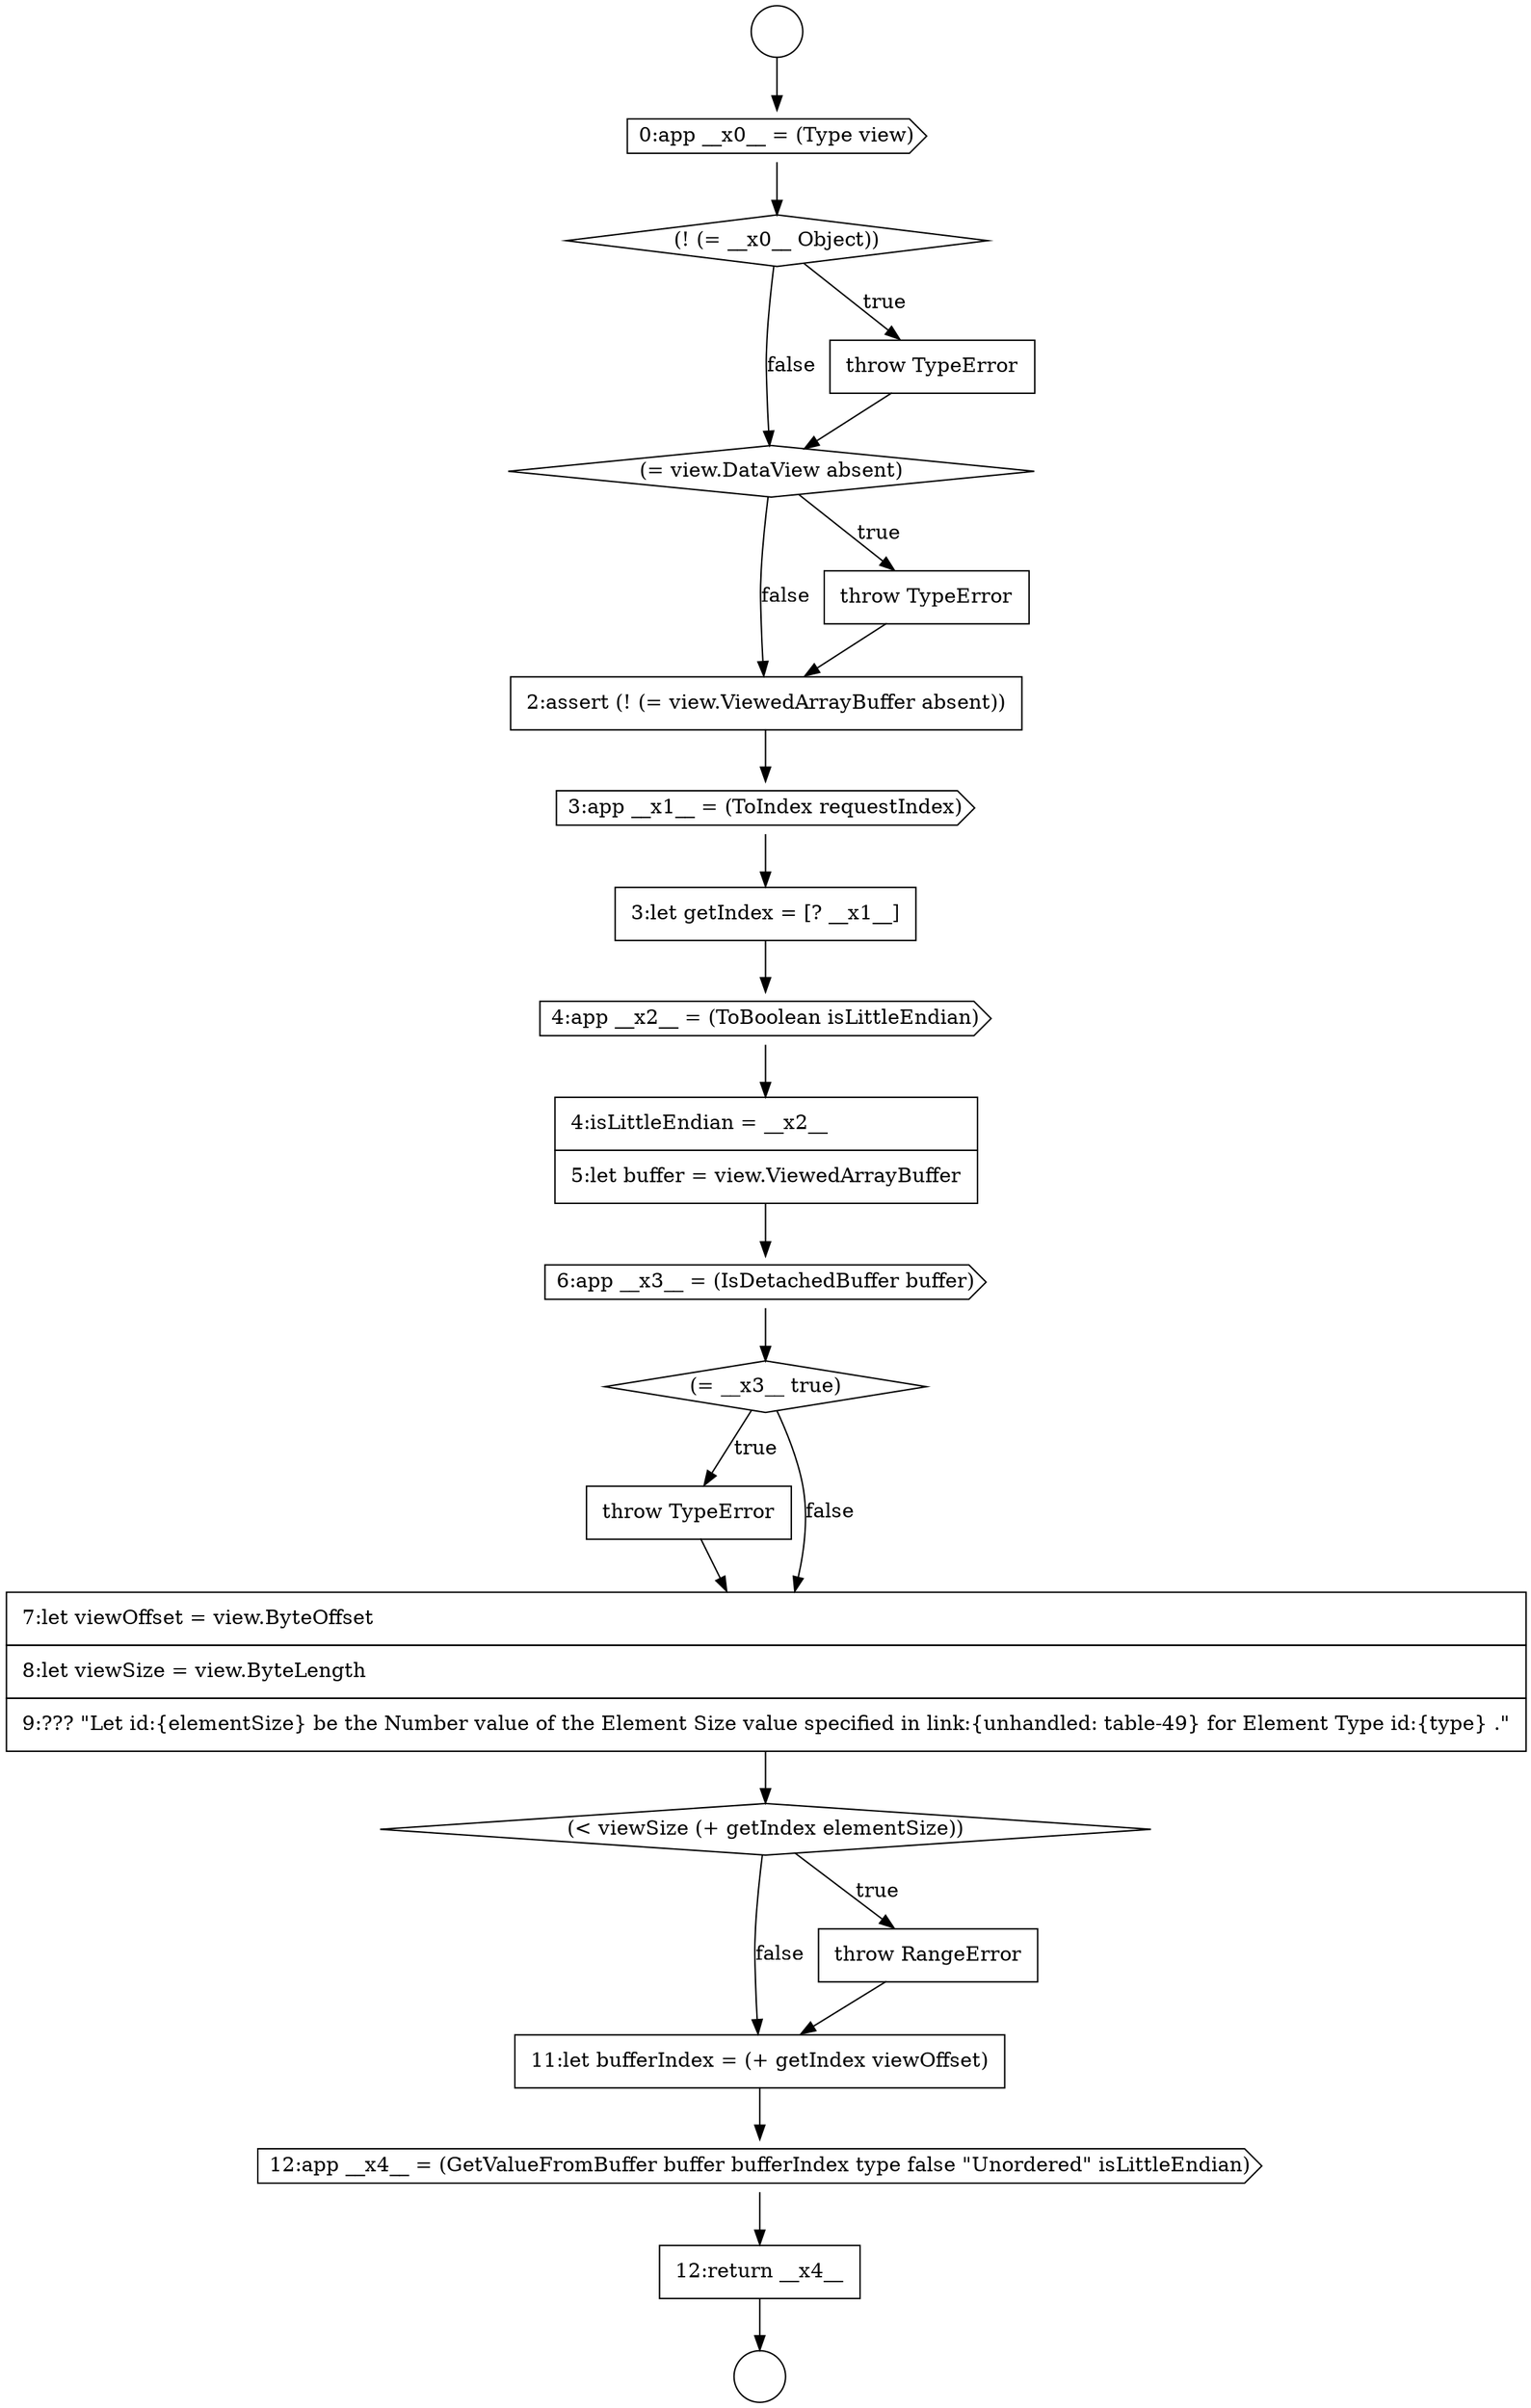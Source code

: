 digraph {
  node15948 [shape=none, margin=0, label=<<font color="black">
    <table border="0" cellborder="1" cellspacing="0" cellpadding="10">
      <tr><td align="left">11:let bufferIndex = (+ getIndex viewOffset)</td></tr>
    </table>
  </font>> color="black" fillcolor="white" style=filled]
  node15931 [shape=circle label=" " color="black" fillcolor="white" style=filled]
  node15943 [shape=diamond, label=<<font color="black">(= __x3__ true)</font>> color="black" fillcolor="white" style=filled]
  node15939 [shape=none, margin=0, label=<<font color="black">
    <table border="0" cellborder="1" cellspacing="0" cellpadding="10">
      <tr><td align="left">3:let getIndex = [? __x1__]</td></tr>
    </table>
  </font>> color="black" fillcolor="white" style=filled]
  node15935 [shape=diamond, label=<<font color="black">(= view.DataView absent)</font>> color="black" fillcolor="white" style=filled]
  node15947 [shape=none, margin=0, label=<<font color="black">
    <table border="0" cellborder="1" cellspacing="0" cellpadding="10">
      <tr><td align="left">throw RangeError</td></tr>
    </table>
  </font>> color="black" fillcolor="white" style=filled]
  node15930 [shape=circle label=" " color="black" fillcolor="white" style=filled]
  node15944 [shape=none, margin=0, label=<<font color="black">
    <table border="0" cellborder="1" cellspacing="0" cellpadding="10">
      <tr><td align="left">throw TypeError</td></tr>
    </table>
  </font>> color="black" fillcolor="white" style=filled]
  node15934 [shape=none, margin=0, label=<<font color="black">
    <table border="0" cellborder="1" cellspacing="0" cellpadding="10">
      <tr><td align="left">throw TypeError</td></tr>
    </table>
  </font>> color="black" fillcolor="white" style=filled]
  node15940 [shape=cds, label=<<font color="black">4:app __x2__ = (ToBoolean isLittleEndian)</font>> color="black" fillcolor="white" style=filled]
  node15933 [shape=diamond, label=<<font color="black">(! (= __x0__ Object))</font>> color="black" fillcolor="white" style=filled]
  node15937 [shape=none, margin=0, label=<<font color="black">
    <table border="0" cellborder="1" cellspacing="0" cellpadding="10">
      <tr><td align="left">2:assert (! (= view.ViewedArrayBuffer absent))</td></tr>
    </table>
  </font>> color="black" fillcolor="white" style=filled]
  node15932 [shape=cds, label=<<font color="black">0:app __x0__ = (Type view)</font>> color="black" fillcolor="white" style=filled]
  node15942 [shape=cds, label=<<font color="black">6:app __x3__ = (IsDetachedBuffer buffer)</font>> color="black" fillcolor="white" style=filled]
  node15946 [shape=diamond, label=<<font color="black">(&lt; viewSize (+ getIndex elementSize))</font>> color="black" fillcolor="white" style=filled]
  node15936 [shape=none, margin=0, label=<<font color="black">
    <table border="0" cellborder="1" cellspacing="0" cellpadding="10">
      <tr><td align="left">throw TypeError</td></tr>
    </table>
  </font>> color="black" fillcolor="white" style=filled]
  node15941 [shape=none, margin=0, label=<<font color="black">
    <table border="0" cellborder="1" cellspacing="0" cellpadding="10">
      <tr><td align="left">4:isLittleEndian = __x2__</td></tr>
      <tr><td align="left">5:let buffer = view.ViewedArrayBuffer</td></tr>
    </table>
  </font>> color="black" fillcolor="white" style=filled]
  node15950 [shape=none, margin=0, label=<<font color="black">
    <table border="0" cellborder="1" cellspacing="0" cellpadding="10">
      <tr><td align="left">12:return __x4__</td></tr>
    </table>
  </font>> color="black" fillcolor="white" style=filled]
  node15945 [shape=none, margin=0, label=<<font color="black">
    <table border="0" cellborder="1" cellspacing="0" cellpadding="10">
      <tr><td align="left">7:let viewOffset = view.ByteOffset</td></tr>
      <tr><td align="left">8:let viewSize = view.ByteLength</td></tr>
      <tr><td align="left">9:??? &quot;Let id:{elementSize} be the Number value of the Element Size value specified in link:{unhandled: table-49} for Element Type id:{type} .&quot;</td></tr>
    </table>
  </font>> color="black" fillcolor="white" style=filled]
  node15938 [shape=cds, label=<<font color="black">3:app __x1__ = (ToIndex requestIndex)</font>> color="black" fillcolor="white" style=filled]
  node15949 [shape=cds, label=<<font color="black">12:app __x4__ = (GetValueFromBuffer buffer bufferIndex type false &quot;Unordered&quot; isLittleEndian)</font>> color="black" fillcolor="white" style=filled]
  node15934 -> node15935 [ color="black"]
  node15947 -> node15948 [ color="black"]
  node15938 -> node15939 [ color="black"]
  node15949 -> node15950 [ color="black"]
  node15937 -> node15938 [ color="black"]
  node15943 -> node15944 [label=<<font color="black">true</font>> color="black"]
  node15943 -> node15945 [label=<<font color="black">false</font>> color="black"]
  node15932 -> node15933 [ color="black"]
  node15933 -> node15934 [label=<<font color="black">true</font>> color="black"]
  node15933 -> node15935 [label=<<font color="black">false</font>> color="black"]
  node15944 -> node15945 [ color="black"]
  node15940 -> node15941 [ color="black"]
  node15946 -> node15947 [label=<<font color="black">true</font>> color="black"]
  node15946 -> node15948 [label=<<font color="black">false</font>> color="black"]
  node15942 -> node15943 [ color="black"]
  node15941 -> node15942 [ color="black"]
  node15948 -> node15949 [ color="black"]
  node15936 -> node15937 [ color="black"]
  node15935 -> node15936 [label=<<font color="black">true</font>> color="black"]
  node15935 -> node15937 [label=<<font color="black">false</font>> color="black"]
  node15950 -> node15931 [ color="black"]
  node15939 -> node15940 [ color="black"]
  node15930 -> node15932 [ color="black"]
  node15945 -> node15946 [ color="black"]
}
